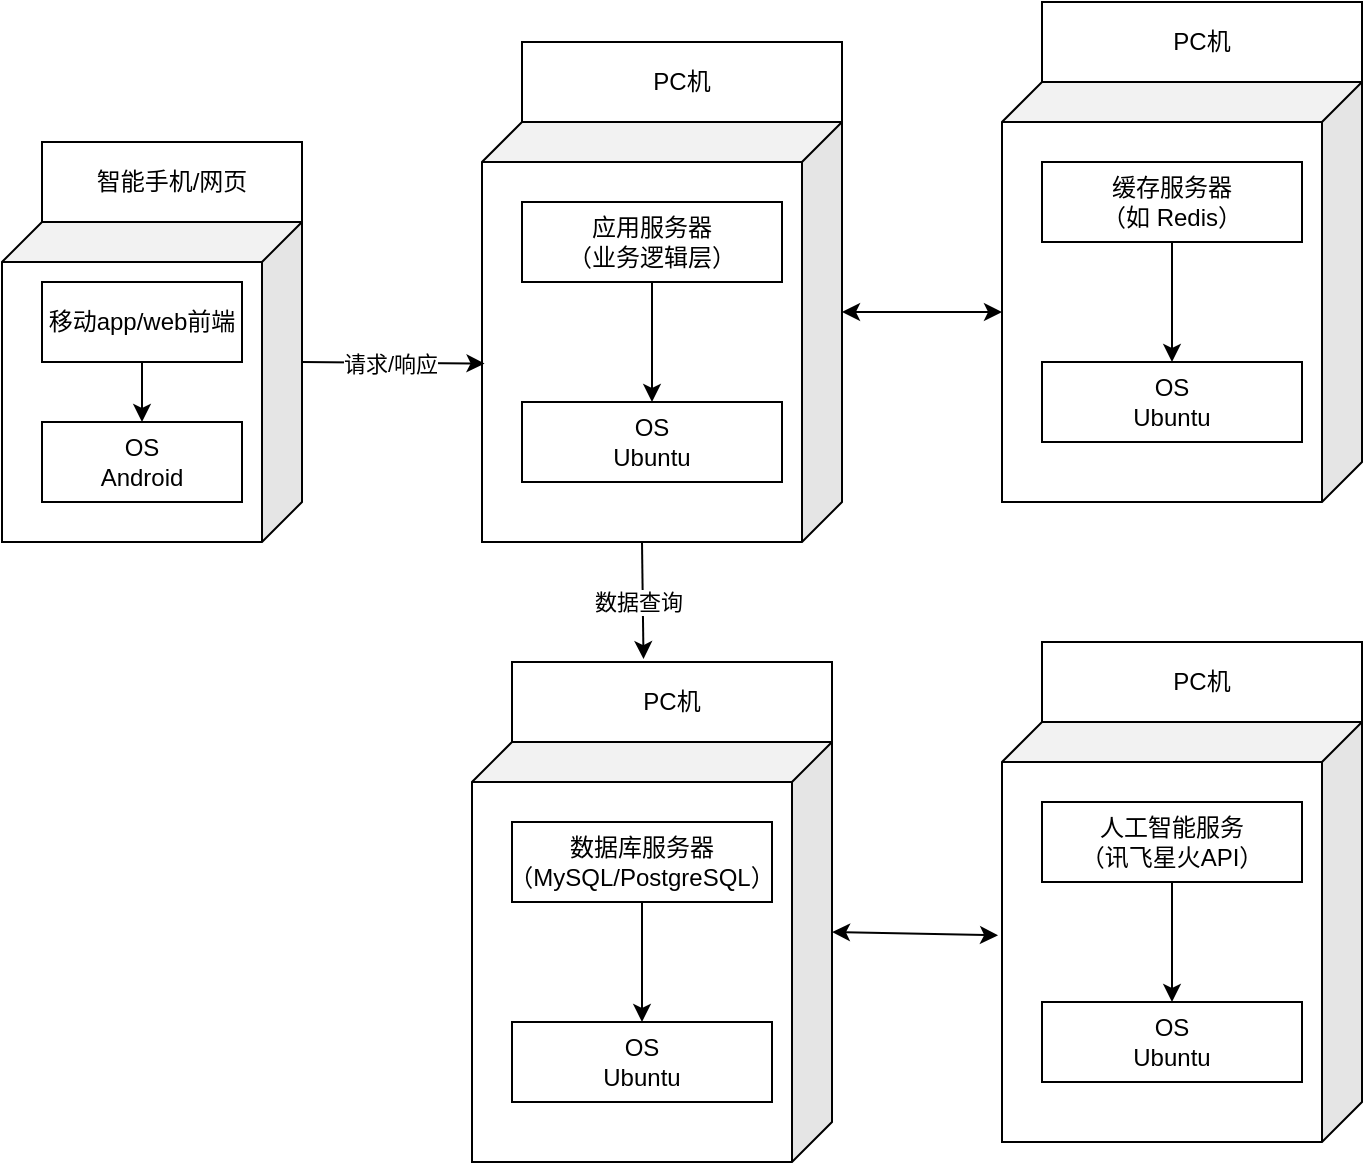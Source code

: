 <mxfile version="24.8.4">
  <diagram name="第 1 页" id="0XREII6UDPWBXihWECTZ">
    <mxGraphModel dx="1260" dy="652" grid="1" gridSize="10" guides="1" tooltips="1" connect="1" arrows="1" fold="1" page="1" pageScale="1" pageWidth="827" pageHeight="1169" math="0" shadow="0">
      <root>
        <mxCell id="0" />
        <mxCell id="1" parent="0" />
        <mxCell id="VtJg6Y5JsxJt4Cq70RZ5-1" value="" style="shape=cube;whiteSpace=wrap;html=1;boundedLbl=1;backgroundOutline=1;darkOpacity=0.05;darkOpacity2=0.1;rotation=0;flipH=1;" vertex="1" parent="1">
          <mxGeometry x="70" y="190" width="150" height="160" as="geometry" />
        </mxCell>
        <mxCell id="VtJg6Y5JsxJt4Cq70RZ5-3" value="智能手机/网页" style="rounded=0;whiteSpace=wrap;html=1;" vertex="1" parent="1">
          <mxGeometry x="90" y="150" width="130" height="40" as="geometry" />
        </mxCell>
        <mxCell id="VtJg6Y5JsxJt4Cq70RZ5-4" value="移动app/web前端" style="rounded=0;whiteSpace=wrap;html=1;" vertex="1" parent="1">
          <mxGeometry x="90" y="220" width="100" height="40" as="geometry" />
        </mxCell>
        <mxCell id="VtJg6Y5JsxJt4Cq70RZ5-5" value="" style="endArrow=classic;html=1;rounded=0;exitX=0.5;exitY=1;exitDx=0;exitDy=0;entryX=0.5;entryY=0;entryDx=0;entryDy=0;" edge="1" parent="1" source="VtJg6Y5JsxJt4Cq70RZ5-4" target="VtJg6Y5JsxJt4Cq70RZ5-6">
          <mxGeometry width="50" height="50" relative="1" as="geometry">
            <mxPoint x="110" y="270" as="sourcePoint" />
            <mxPoint x="300" y="270" as="targetPoint" />
          </mxGeometry>
        </mxCell>
        <mxCell id="VtJg6Y5JsxJt4Cq70RZ5-6" value="OS&lt;div&gt;Android&lt;/div&gt;" style="rounded=0;whiteSpace=wrap;html=1;" vertex="1" parent="1">
          <mxGeometry x="90" y="290" width="100" height="40" as="geometry" />
        </mxCell>
        <mxCell id="VtJg6Y5JsxJt4Cq70RZ5-7" value="" style="shape=cube;whiteSpace=wrap;html=1;boundedLbl=1;backgroundOutline=1;darkOpacity=0.05;darkOpacity2=0.1;rotation=0;flipH=1;" vertex="1" parent="1">
          <mxGeometry x="310" y="140" width="180" height="210" as="geometry" />
        </mxCell>
        <mxCell id="VtJg6Y5JsxJt4Cq70RZ5-8" value="PC机" style="rounded=0;whiteSpace=wrap;html=1;" vertex="1" parent="1">
          <mxGeometry x="330" y="100" width="160" height="40" as="geometry" />
        </mxCell>
        <mxCell id="VtJg6Y5JsxJt4Cq70RZ5-9" value="应用服务器&lt;div&gt;（业务逻辑层）&lt;/div&gt;" style="rounded=0;whiteSpace=wrap;html=1;" vertex="1" parent="1">
          <mxGeometry x="330" y="180" width="130" height="40" as="geometry" />
        </mxCell>
        <mxCell id="VtJg6Y5JsxJt4Cq70RZ5-10" value="" style="endArrow=classic;html=1;rounded=0;exitX=0.5;exitY=1;exitDx=0;exitDy=0;entryX=0.5;entryY=0;entryDx=0;entryDy=0;" edge="1" parent="1" source="VtJg6Y5JsxJt4Cq70RZ5-9" target="VtJg6Y5JsxJt4Cq70RZ5-11">
          <mxGeometry width="50" height="50" relative="1" as="geometry">
            <mxPoint x="350" y="230" as="sourcePoint" />
            <mxPoint x="540" y="230" as="targetPoint" />
          </mxGeometry>
        </mxCell>
        <mxCell id="VtJg6Y5JsxJt4Cq70RZ5-11" value="OS&lt;div&gt;Ubuntu&lt;/div&gt;" style="rounded=0;whiteSpace=wrap;html=1;" vertex="1" parent="1">
          <mxGeometry x="330" y="280" width="130" height="40" as="geometry" />
        </mxCell>
        <mxCell id="VtJg6Y5JsxJt4Cq70RZ5-12" value="" style="endArrow=classic;html=1;rounded=0;exitX=0;exitY=0;exitDx=0;exitDy=70;exitPerimeter=0;entryX=0.993;entryY=0.575;entryDx=0;entryDy=0;entryPerimeter=0;" edge="1" parent="1" source="VtJg6Y5JsxJt4Cq70RZ5-1" target="VtJg6Y5JsxJt4Cq70RZ5-7">
          <mxGeometry width="50" height="50" relative="1" as="geometry">
            <mxPoint x="120" y="490" as="sourcePoint" />
            <mxPoint x="210" y="490" as="targetPoint" />
          </mxGeometry>
        </mxCell>
        <mxCell id="VtJg6Y5JsxJt4Cq70RZ5-14" value="请求/响应" style="edgeLabel;html=1;align=center;verticalAlign=middle;resizable=0;points=[];" vertex="1" connectable="0" parent="VtJg6Y5JsxJt4Cq70RZ5-12">
          <mxGeometry x="-0.169" y="-4" relative="1" as="geometry">
            <mxPoint x="6" y="-4" as="offset" />
          </mxGeometry>
        </mxCell>
        <mxCell id="VtJg6Y5JsxJt4Cq70RZ5-15" value="" style="shape=cube;whiteSpace=wrap;html=1;boundedLbl=1;backgroundOutline=1;darkOpacity=0.05;darkOpacity2=0.1;rotation=0;flipH=1;" vertex="1" parent="1">
          <mxGeometry x="570" y="120" width="180" height="210" as="geometry" />
        </mxCell>
        <mxCell id="VtJg6Y5JsxJt4Cq70RZ5-16" value="PC机" style="rounded=0;whiteSpace=wrap;html=1;" vertex="1" parent="1">
          <mxGeometry x="590" y="80" width="160" height="40" as="geometry" />
        </mxCell>
        <mxCell id="VtJg6Y5JsxJt4Cq70RZ5-17" value="缓存服务器&lt;div&gt;（如 Redis）&lt;/div&gt;" style="rounded=0;whiteSpace=wrap;html=1;" vertex="1" parent="1">
          <mxGeometry x="590" y="160" width="130" height="40" as="geometry" />
        </mxCell>
        <mxCell id="VtJg6Y5JsxJt4Cq70RZ5-18" value="" style="endArrow=classic;html=1;rounded=0;exitX=0.5;exitY=1;exitDx=0;exitDy=0;entryX=0.5;entryY=0;entryDx=0;entryDy=0;" edge="1" parent="1" source="VtJg6Y5JsxJt4Cq70RZ5-17" target="VtJg6Y5JsxJt4Cq70RZ5-19">
          <mxGeometry width="50" height="50" relative="1" as="geometry">
            <mxPoint x="610" y="210" as="sourcePoint" />
            <mxPoint x="800" y="210" as="targetPoint" />
          </mxGeometry>
        </mxCell>
        <mxCell id="VtJg6Y5JsxJt4Cq70RZ5-19" value="OS&lt;div&gt;Ubuntu&lt;/div&gt;" style="rounded=0;whiteSpace=wrap;html=1;" vertex="1" parent="1">
          <mxGeometry x="590" y="260" width="130" height="40" as="geometry" />
        </mxCell>
        <mxCell id="VtJg6Y5JsxJt4Cq70RZ5-20" value="" style="endArrow=classic;startArrow=classic;html=1;rounded=0;exitX=0;exitY=0;exitDx=0;exitDy=95;exitPerimeter=0;entryX=0;entryY=0;entryDx=180;entryDy=115;entryPerimeter=0;" edge="1" parent="1" source="VtJg6Y5JsxJt4Cq70RZ5-7" target="VtJg6Y5JsxJt4Cq70RZ5-15">
          <mxGeometry width="50" height="50" relative="1" as="geometry">
            <mxPoint x="520" y="450" as="sourcePoint" />
            <mxPoint x="570" y="400" as="targetPoint" />
          </mxGeometry>
        </mxCell>
        <mxCell id="VtJg6Y5JsxJt4Cq70RZ5-22" value="" style="shape=cube;whiteSpace=wrap;html=1;boundedLbl=1;backgroundOutline=1;darkOpacity=0.05;darkOpacity2=0.1;rotation=0;flipH=1;" vertex="1" parent="1">
          <mxGeometry x="305" y="450" width="180" height="210" as="geometry" />
        </mxCell>
        <mxCell id="VtJg6Y5JsxJt4Cq70RZ5-23" value="PC机" style="rounded=0;whiteSpace=wrap;html=1;" vertex="1" parent="1">
          <mxGeometry x="325" y="410" width="160" height="40" as="geometry" />
        </mxCell>
        <mxCell id="VtJg6Y5JsxJt4Cq70RZ5-24" value="数据库服务器&lt;div&gt;（MySQL/PostgreSQL）&lt;/div&gt;" style="rounded=0;whiteSpace=wrap;html=1;" vertex="1" parent="1">
          <mxGeometry x="325" y="490" width="130" height="40" as="geometry" />
        </mxCell>
        <mxCell id="VtJg6Y5JsxJt4Cq70RZ5-25" value="" style="endArrow=classic;html=1;rounded=0;exitX=0.5;exitY=1;exitDx=0;exitDy=0;entryX=0.5;entryY=0;entryDx=0;entryDy=0;" edge="1" parent="1" source="VtJg6Y5JsxJt4Cq70RZ5-24" target="VtJg6Y5JsxJt4Cq70RZ5-26">
          <mxGeometry width="50" height="50" relative="1" as="geometry">
            <mxPoint x="345" y="540" as="sourcePoint" />
            <mxPoint x="535" y="540" as="targetPoint" />
          </mxGeometry>
        </mxCell>
        <mxCell id="VtJg6Y5JsxJt4Cq70RZ5-26" value="OS&lt;div&gt;Ubuntu&lt;/div&gt;" style="rounded=0;whiteSpace=wrap;html=1;" vertex="1" parent="1">
          <mxGeometry x="325" y="590" width="130" height="40" as="geometry" />
        </mxCell>
        <mxCell id="VtJg6Y5JsxJt4Cq70RZ5-27" value="" style="endArrow=classic;html=1;rounded=0;exitX=0;exitY=0;exitDx=100;exitDy=210;exitPerimeter=0;entryX=0.411;entryY=-0.036;entryDx=0;entryDy=0;entryPerimeter=0;" edge="1" parent="1" source="VtJg6Y5JsxJt4Cq70RZ5-7" target="VtJg6Y5JsxJt4Cq70RZ5-23">
          <mxGeometry width="50" height="50" relative="1" as="geometry">
            <mxPoint x="100" y="490" as="sourcePoint" />
            <mxPoint x="150" y="440" as="targetPoint" />
          </mxGeometry>
        </mxCell>
        <mxCell id="VtJg6Y5JsxJt4Cq70RZ5-28" value="数据查询" style="edgeLabel;html=1;align=center;verticalAlign=middle;resizable=0;points=[];" vertex="1" connectable="0" parent="VtJg6Y5JsxJt4Cq70RZ5-27">
          <mxGeometry x="0.009" y="-3" relative="1" as="geometry">
            <mxPoint as="offset" />
          </mxGeometry>
        </mxCell>
        <mxCell id="VtJg6Y5JsxJt4Cq70RZ5-29" value="" style="shape=cube;whiteSpace=wrap;html=1;boundedLbl=1;backgroundOutline=1;darkOpacity=0.05;darkOpacity2=0.1;rotation=0;flipH=1;" vertex="1" parent="1">
          <mxGeometry x="570" y="440" width="180" height="210" as="geometry" />
        </mxCell>
        <mxCell id="VtJg6Y5JsxJt4Cq70RZ5-30" value="PC机" style="rounded=0;whiteSpace=wrap;html=1;" vertex="1" parent="1">
          <mxGeometry x="590" y="400" width="160" height="40" as="geometry" />
        </mxCell>
        <mxCell id="VtJg6Y5JsxJt4Cq70RZ5-31" value="人工智能服务&lt;div&gt;（讯飞星火API）&lt;/div&gt;" style="rounded=0;whiteSpace=wrap;html=1;" vertex="1" parent="1">
          <mxGeometry x="590" y="480" width="130" height="40" as="geometry" />
        </mxCell>
        <mxCell id="VtJg6Y5JsxJt4Cq70RZ5-32" value="" style="endArrow=classic;html=1;rounded=0;exitX=0.5;exitY=1;exitDx=0;exitDy=0;entryX=0.5;entryY=0;entryDx=0;entryDy=0;" edge="1" parent="1" source="VtJg6Y5JsxJt4Cq70RZ5-31" target="VtJg6Y5JsxJt4Cq70RZ5-33">
          <mxGeometry width="50" height="50" relative="1" as="geometry">
            <mxPoint x="610" y="530" as="sourcePoint" />
            <mxPoint x="800" y="530" as="targetPoint" />
          </mxGeometry>
        </mxCell>
        <mxCell id="VtJg6Y5JsxJt4Cq70RZ5-33" value="OS&lt;div&gt;Ubuntu&lt;/div&gt;" style="rounded=0;whiteSpace=wrap;html=1;" vertex="1" parent="1">
          <mxGeometry x="590" y="580" width="130" height="40" as="geometry" />
        </mxCell>
        <mxCell id="VtJg6Y5JsxJt4Cq70RZ5-34" value="" style="endArrow=classic;startArrow=classic;html=1;rounded=0;entryX=0;entryY=0;entryDx=0;entryDy=95;entryPerimeter=0;exitX=1.011;exitY=0.508;exitDx=0;exitDy=0;exitPerimeter=0;" edge="1" parent="1" source="VtJg6Y5JsxJt4Cq70RZ5-29" target="VtJg6Y5JsxJt4Cq70RZ5-22">
          <mxGeometry width="50" height="50" relative="1" as="geometry">
            <mxPoint x="110" y="600" as="sourcePoint" />
            <mxPoint x="160" y="550" as="targetPoint" />
          </mxGeometry>
        </mxCell>
      </root>
    </mxGraphModel>
  </diagram>
</mxfile>
